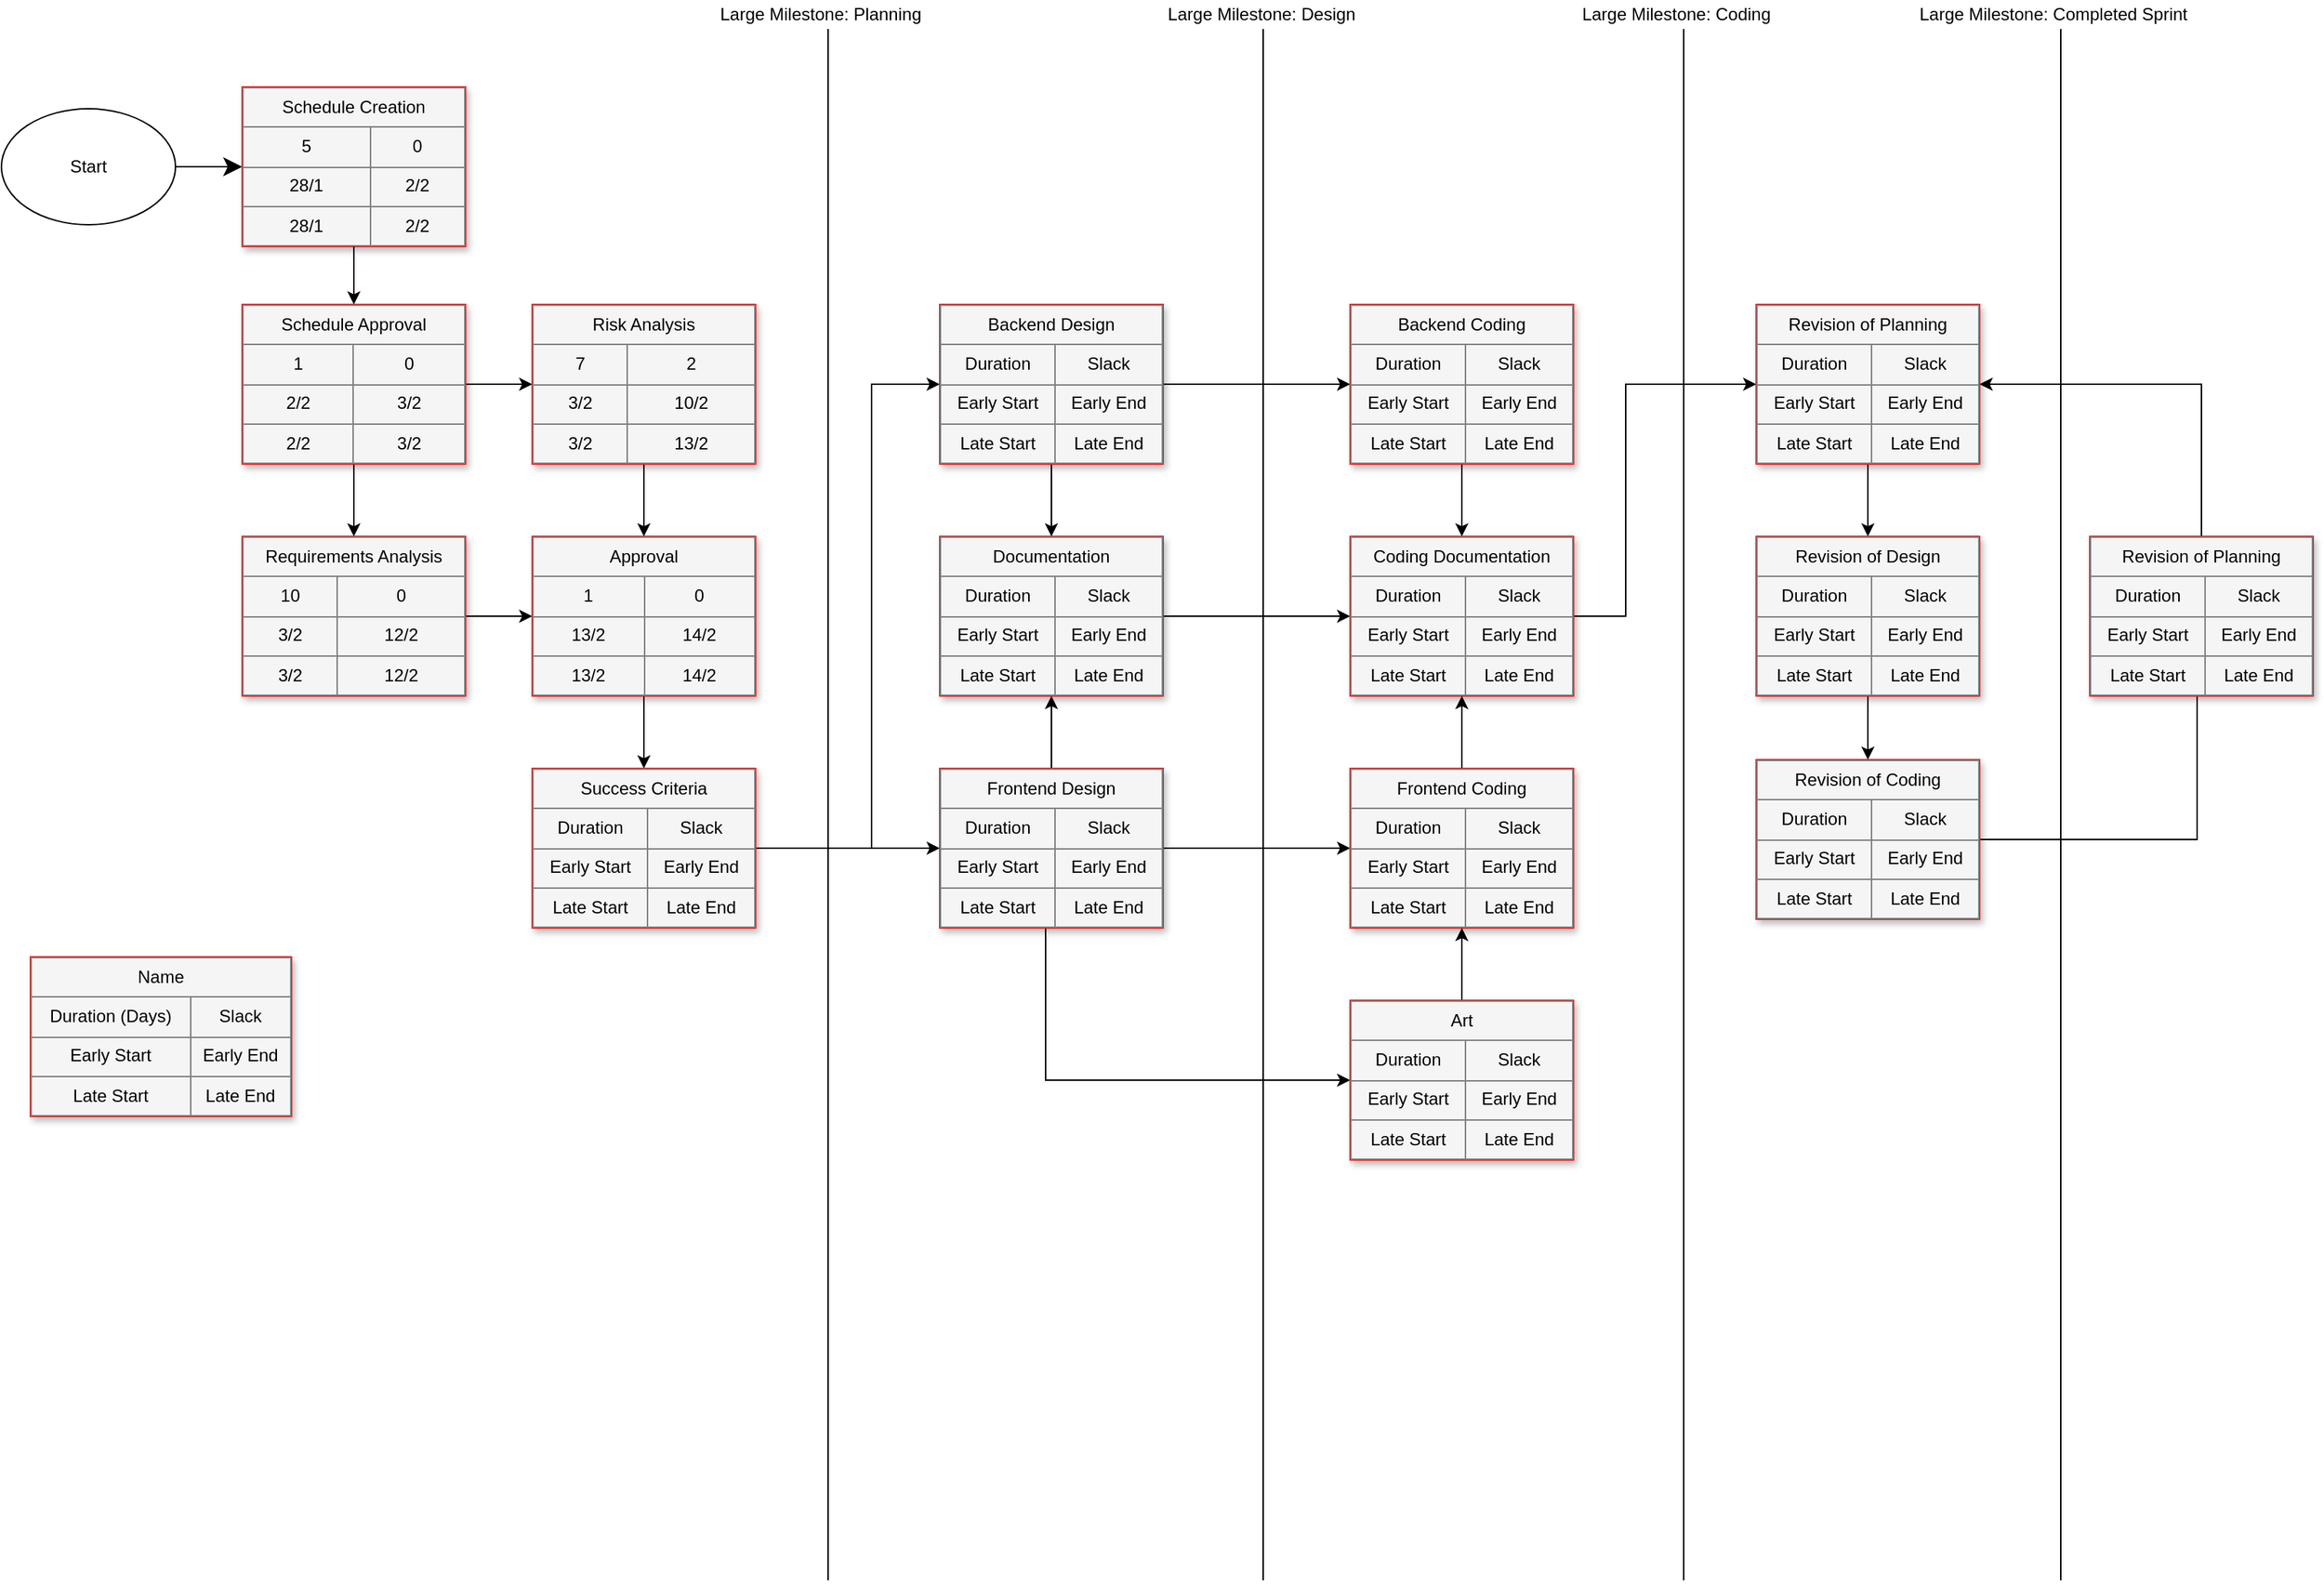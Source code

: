 <mxfile version="12.6.5" type="google"><diagram name="Page-1" id="9c096ad6-e400-ecc8-3e38-643d2caac077"><mxGraphModel dx="1422" dy="762" grid="1" gridSize="10" guides="1" tooltips="1" connect="1" arrows="1" fold="1" page="1" pageScale="1.5" pageWidth="1169" pageHeight="826" background="#ffffff" math="0" shadow="0"><root><mxCell id="0" style=";html=1;"/><mxCell id="1" style=";html=1;" parent="0"/><mxCell id="SbXObObbkJnOYklFhGYv-1" value="Start" style="ellipse;whiteSpace=wrap;html=1;" parent="1" vertex="1"><mxGeometry x="100" y="115" width="120" height="80" as="geometry"/></mxCell><mxCell id="SbXObObbkJnOYklFhGYv-2" style="edgeStyle=none;curved=1;html=1;startSize=10;endArrow=classic;endFill=1;endSize=10;strokeWidth=1;fontSize=12;exitX=1;exitY=0.5;exitDx=0;exitDy=0;entryX=0;entryY=0.5;entryDx=0;entryDy=0;" parent="1" source="SbXObObbkJnOYklFhGYv-1" target="SbXObObbkJnOYklFhGYv-5" edge="1"><mxGeometry relative="1" as="geometry"><mxPoint x="217" y="552" as="sourcePoint"/><mxPoint x="266" y="552" as="targetPoint"/></mxGeometry></mxCell><mxCell id="SbXObObbkJnOYklFhGYv-16" style="edgeStyle=orthogonalEdgeStyle;rounded=0;orthogonalLoop=1;jettySize=auto;html=1;exitX=0.5;exitY=1;exitDx=0;exitDy=0;entryX=0.5;entryY=0;entryDx=0;entryDy=0;" parent="1" source="SbXObObbkJnOYklFhGYv-3" target="SbXObObbkJnOYklFhGYv-14" edge="1"><mxGeometry relative="1" as="geometry"/></mxCell><mxCell id="SbXObObbkJnOYklFhGYv-3" value="&lt;table border=&quot;1&quot; width=&quot;100%&quot; style=&quot;width: 100% ; height: 100% ; border-collapse: collapse&quot;&gt;&lt;tbody&gt;&lt;tr&gt;&lt;td colspan=&quot;2&quot; align=&quot;center&quot;&gt;Risk Analysis&lt;/td&gt;&lt;/tr&gt;&lt;tr&gt;&lt;td&gt;7&lt;/td&gt;&lt;td&gt;2&lt;/td&gt;&lt;/tr&gt;&lt;tr&gt;&lt;td align=&quot;center&quot;&gt;3/2&lt;/td&gt;&lt;td align=&quot;center&quot;&gt;&lt;font style=&quot;font-size: 12px&quot;&gt;10/2&lt;/font&gt;&lt;/td&gt;&lt;/tr&gt;&lt;tr&gt;&lt;td align=&quot;center&quot;&gt;&lt;font style=&quot;font-size: 12px&quot;&gt;3/2&lt;/font&gt;&lt;/td&gt;&lt;td align=&quot;center&quot;&gt;13/2&lt;/td&gt;&lt;/tr&gt;&lt;/tbody&gt;&lt;/table&gt;" style="text;html=1;strokeColor=#FF0000;fillColor=#f5f5f5;overflow=fill;rounded=0;shadow=1;fontSize=12;align=center;" parent="1" vertex="1"><mxGeometry x="466" y="250" width="154" height="110" as="geometry"/></mxCell><mxCell id="SbXObObbkJnOYklFhGYv-5" value="&lt;table border=&quot;1&quot; width=&quot;100%&quot; style=&quot;width: 100% ; height: 100% ; border-collapse: collapse&quot;&gt;&lt;tbody&gt;&lt;tr&gt;&lt;td colspan=&quot;2&quot; align=&quot;center&quot;&gt;Schedule Creation&lt;/td&gt;&lt;/tr&gt;&lt;tr&gt;&lt;td&gt;5&lt;/td&gt;&lt;td&gt;0&lt;/td&gt;&lt;/tr&gt;&lt;tr&gt;&lt;td align=&quot;center&quot;&gt;28/1&lt;/td&gt;&lt;td align=&quot;center&quot;&gt;&lt;font style=&quot;font-size: 12px&quot;&gt;2/2&lt;/font&gt;&lt;/td&gt;&lt;/tr&gt;&lt;tr&gt;&lt;td align=&quot;center&quot;&gt;&lt;font style=&quot;font-size: 12px&quot;&gt;28/1&lt;/font&gt;&lt;/td&gt;&lt;td align=&quot;center&quot;&gt;2/2&lt;/td&gt;&lt;/tr&gt;&lt;/tbody&gt;&lt;/table&gt;" style="text;html=1;strokeColor=#FF0000;fillColor=#f5f5f5;overflow=fill;rounded=0;shadow=1;fontSize=12;align=center;" parent="1" vertex="1"><mxGeometry x="266" y="100" width="154" height="110" as="geometry"/></mxCell><mxCell id="SbXObObbkJnOYklFhGYv-6" value="" style="endArrow=none;html=1;" parent="1" edge="1"><mxGeometry width="50" height="50" relative="1" as="geometry"><mxPoint x="670" y="1130" as="sourcePoint"/><mxPoint x="670" y="60" as="targetPoint"/></mxGeometry></mxCell><mxCell id="SbXObObbkJnOYklFhGYv-7" value="Large Milestone: Planning" style="text;html=1;strokeColor=none;fillColor=none;align=center;verticalAlign=middle;whiteSpace=wrap;rounded=0;" parent="1" vertex="1"><mxGeometry x="580" y="40" width="170" height="20" as="geometry"/></mxCell><mxCell id="SbXObObbkJnOYklFhGYv-10" value="" style="edgeStyle=orthogonalEdgeStyle;rounded=0;orthogonalLoop=1;jettySize=auto;html=1;exitX=0.5;exitY=1;exitDx=0;exitDy=0;entryX=0.5;entryY=0;entryDx=0;entryDy=0;" parent="1" source="SbXObObbkJnOYklFhGYv-5" target="SbXObObbkJnOYklFhGYv-8" edge="1"><mxGeometry relative="1" as="geometry"><mxPoint x="196" y="290" as="sourcePoint"/><mxPoint x="186" y="305" as="targetPoint"/></mxGeometry></mxCell><mxCell id="SbXObObbkJnOYklFhGYv-12" value="" style="edgeStyle=orthogonalEdgeStyle;rounded=0;orthogonalLoop=1;jettySize=auto;html=1;" parent="1" source="SbXObObbkJnOYklFhGYv-8" target="SbXObObbkJnOYklFhGYv-11" edge="1"><mxGeometry relative="1" as="geometry"/></mxCell><mxCell id="SbXObObbkJnOYklFhGYv-13" style="edgeStyle=orthogonalEdgeStyle;rounded=0;orthogonalLoop=1;jettySize=auto;html=1;entryX=0;entryY=0.5;entryDx=0;entryDy=0;" parent="1" source="SbXObObbkJnOYklFhGYv-8" target="SbXObObbkJnOYklFhGYv-3" edge="1"><mxGeometry relative="1" as="geometry"/></mxCell><mxCell id="SbXObObbkJnOYklFhGYv-8" value="&lt;table border=&quot;1&quot; width=&quot;100%&quot; style=&quot;width: 100% ; height: 100% ; border-collapse: collapse&quot;&gt;&lt;tbody&gt;&lt;tr&gt;&lt;td colspan=&quot;2&quot; align=&quot;center&quot;&gt;Schedule Approval&lt;/td&gt;&lt;/tr&gt;&lt;tr&gt;&lt;td&gt;1&lt;/td&gt;&lt;td&gt;0&lt;/td&gt;&lt;/tr&gt;&lt;tr&gt;&lt;td align=&quot;center&quot;&gt;2/2&lt;/td&gt;&lt;td align=&quot;center&quot;&gt;&lt;font style=&quot;font-size: 12px&quot;&gt;3/2&lt;/font&gt;&lt;/td&gt;&lt;/tr&gt;&lt;tr&gt;&lt;td align=&quot;center&quot;&gt;2/2&lt;/td&gt;&lt;td align=&quot;center&quot;&gt;3/2&lt;/td&gt;&lt;/tr&gt;&lt;/tbody&gt;&lt;/table&gt;" style="text;html=1;strokeColor=#FF0000;fillColor=#f5f5f5;overflow=fill;rounded=0;shadow=1;fontSize=12;align=center;" parent="1" vertex="1"><mxGeometry x="266" y="250" width="154" height="110" as="geometry"/></mxCell><mxCell id="SbXObObbkJnOYklFhGYv-15" style="edgeStyle=orthogonalEdgeStyle;rounded=0;orthogonalLoop=1;jettySize=auto;html=1;exitX=1;exitY=0.5;exitDx=0;exitDy=0;entryX=0;entryY=0.5;entryDx=0;entryDy=0;" parent="1" source="SbXObObbkJnOYklFhGYv-11" target="SbXObObbkJnOYklFhGYv-14" edge="1"><mxGeometry relative="1" as="geometry"/></mxCell><mxCell id="SbXObObbkJnOYklFhGYv-11" value="&lt;table border=&quot;1&quot; width=&quot;100%&quot; style=&quot;width: 100% ; height: 100% ; border-collapse: collapse&quot;&gt;&lt;tbody&gt;&lt;tr&gt;&lt;td colspan=&quot;2&quot; align=&quot;center&quot;&gt;Requirements Analysis&lt;br&gt;&lt;/td&gt;&lt;/tr&gt;&lt;tr&gt;&lt;td&gt;10&lt;/td&gt;&lt;td&gt;0&lt;/td&gt;&lt;/tr&gt;&lt;tr&gt;&lt;td align=&quot;center&quot;&gt;3/2&lt;/td&gt;&lt;td align=&quot;center&quot;&gt;12/2&lt;/td&gt;&lt;/tr&gt;&lt;tr&gt;&lt;td align=&quot;center&quot;&gt;&lt;font style=&quot;font-size: 12px&quot;&gt;3/2&lt;/font&gt;&lt;/td&gt;&lt;td align=&quot;center&quot;&gt;12/2&lt;/td&gt;&lt;/tr&gt;&lt;/tbody&gt;&lt;/table&gt;" style="text;html=1;strokeColor=#FF0000;fillColor=#f5f5f5;overflow=fill;rounded=0;shadow=1;fontSize=12;align=center;" parent="1" vertex="1"><mxGeometry x="266" y="410" width="154" height="110" as="geometry"/></mxCell><mxCell id="SbXObObbkJnOYklFhGYv-18" style="edgeStyle=orthogonalEdgeStyle;rounded=0;orthogonalLoop=1;jettySize=auto;html=1;entryX=0.5;entryY=0;entryDx=0;entryDy=0;" parent="1" source="SbXObObbkJnOYklFhGYv-14" target="SbXObObbkJnOYklFhGYv-17" edge="1"><mxGeometry relative="1" as="geometry"/></mxCell><mxCell id="SbXObObbkJnOYklFhGYv-14" value="&lt;table border=&quot;1&quot; width=&quot;100%&quot; style=&quot;width: 100% ; height: 100% ; border-collapse: collapse&quot;&gt;&lt;tbody&gt;&lt;tr&gt;&lt;td colspan=&quot;2&quot; align=&quot;center&quot;&gt;Approval&lt;/td&gt;&lt;/tr&gt;&lt;tr&gt;&lt;td&gt;1&lt;/td&gt;&lt;td&gt;0&lt;/td&gt;&lt;/tr&gt;&lt;tr&gt;&lt;td align=&quot;center&quot;&gt;13/2&lt;/td&gt;&lt;td align=&quot;center&quot;&gt;&lt;font style=&quot;font-size: 12px&quot;&gt;14/2&lt;/font&gt;&lt;/td&gt;&lt;/tr&gt;&lt;tr&gt;&lt;td align=&quot;center&quot;&gt;&lt;font style=&quot;font-size: 12px&quot;&gt;13/2&lt;/font&gt;&lt;/td&gt;&lt;td align=&quot;center&quot;&gt;14/2&lt;/td&gt;&lt;/tr&gt;&lt;/tbody&gt;&lt;/table&gt;" style="text;html=1;strokeColor=#FF0000;fillColor=#f5f5f5;overflow=fill;rounded=0;shadow=1;fontSize=12;align=center;" parent="1" vertex="1"><mxGeometry x="466" y="410" width="154" height="110" as="geometry"/></mxCell><mxCell id="SbXObObbkJnOYklFhGYv-21" style="edgeStyle=orthogonalEdgeStyle;rounded=0;orthogonalLoop=1;jettySize=auto;html=1;entryX=0;entryY=0.5;entryDx=0;entryDy=0;" parent="1" source="SbXObObbkJnOYklFhGYv-17" target="SbXObObbkJnOYklFhGYv-20" edge="1"><mxGeometry relative="1" as="geometry"><mxPoint x="700" y="305" as="targetPoint"/><Array as="points"><mxPoint x="700" y="625"/><mxPoint x="700" y="305"/></Array></mxGeometry></mxCell><mxCell id="SbXObObbkJnOYklFhGYv-22" style="edgeStyle=orthogonalEdgeStyle;rounded=0;orthogonalLoop=1;jettySize=auto;html=1;entryX=0;entryY=0.5;entryDx=0;entryDy=0;" parent="1" source="SbXObObbkJnOYklFhGYv-17" target="SbXObObbkJnOYklFhGYv-23" edge="1"><mxGeometry relative="1" as="geometry"><mxPoint x="757" y="630" as="targetPoint"/></mxGeometry></mxCell><mxCell id="SbXObObbkJnOYklFhGYv-17" value="&lt;table border=&quot;1&quot; width=&quot;100%&quot; style=&quot;width: 100% ; height: 100% ; border-collapse: collapse&quot;&gt;&lt;tbody&gt;&lt;tr&gt;&lt;td colspan=&quot;2&quot; align=&quot;center&quot;&gt;Success Criteria&lt;/td&gt;&lt;/tr&gt;&lt;tr&gt;&lt;td&gt;Duration&lt;/td&gt;&lt;td&gt;Slack&lt;/td&gt;&lt;/tr&gt;&lt;tr&gt;&lt;td align=&quot;center&quot;&gt;Early Start&lt;/td&gt;&lt;td align=&quot;center&quot;&gt;&lt;font style=&quot;font-size: 12px&quot;&gt;Early End&lt;/font&gt;&lt;/td&gt;&lt;/tr&gt;&lt;tr&gt;&lt;td align=&quot;center&quot;&gt;&lt;font style=&quot;font-size: 12px&quot;&gt;Late Start&lt;/font&gt;&lt;/td&gt;&lt;td align=&quot;center&quot;&gt;Late End&lt;/td&gt;&lt;/tr&gt;&lt;/tbody&gt;&lt;/table&gt;" style="text;html=1;strokeColor=#FF0000;fillColor=#f5f5f5;overflow=fill;rounded=0;shadow=1;fontSize=12;align=center;" parent="1" vertex="1"><mxGeometry x="466" y="570" width="154" height="110" as="geometry"/></mxCell><mxCell id="SbXObObbkJnOYklFhGYv-26" style="edgeStyle=orthogonalEdgeStyle;rounded=0;orthogonalLoop=1;jettySize=auto;html=1;" parent="1" source="SbXObObbkJnOYklFhGYv-20" target="SbXObObbkJnOYklFhGYv-24" edge="1"><mxGeometry relative="1" as="geometry"/></mxCell><mxCell id="SbXObObbkJnOYklFhGYv-49" style="edgeStyle=orthogonalEdgeStyle;rounded=0;orthogonalLoop=1;jettySize=auto;html=1;entryX=0;entryY=0.5;entryDx=0;entryDy=0;" parent="1" source="SbXObObbkJnOYklFhGYv-20" target="SbXObObbkJnOYklFhGYv-32" edge="1"><mxGeometry relative="1" as="geometry"/></mxCell><mxCell id="SbXObObbkJnOYklFhGYv-20" value="&lt;table border=&quot;1&quot; width=&quot;100%&quot; style=&quot;width: 100% ; height: 100% ; border-collapse: collapse&quot;&gt;&lt;tbody&gt;&lt;tr&gt;&lt;td colspan=&quot;2&quot; align=&quot;center&quot;&gt;Backend Design&lt;br&gt;&lt;/td&gt;&lt;/tr&gt;&lt;tr&gt;&lt;td&gt;Duration&lt;/td&gt;&lt;td&gt;Slack&lt;/td&gt;&lt;/tr&gt;&lt;tr&gt;&lt;td align=&quot;center&quot;&gt;Early Start&lt;/td&gt;&lt;td align=&quot;center&quot;&gt;&lt;font style=&quot;font-size: 12px&quot;&gt;Early End&lt;/font&gt;&lt;/td&gt;&lt;/tr&gt;&lt;tr&gt;&lt;td align=&quot;center&quot;&gt;&lt;font style=&quot;font-size: 12px&quot;&gt;Late Start&lt;/font&gt;&lt;/td&gt;&lt;td align=&quot;center&quot;&gt;Late End&lt;/td&gt;&lt;/tr&gt;&lt;/tbody&gt;&lt;/table&gt;" style="text;html=1;strokeColor=#FF0000;fillColor=#f5f5f5;overflow=fill;rounded=0;shadow=1;fontSize=12;align=center;" parent="1" vertex="1"><mxGeometry x="747" y="250" width="154" height="110" as="geometry"/></mxCell><mxCell id="SbXObObbkJnOYklFhGYv-27" style="edgeStyle=orthogonalEdgeStyle;rounded=0;orthogonalLoop=1;jettySize=auto;html=1;entryX=0.5;entryY=1;entryDx=0;entryDy=0;" parent="1" source="SbXObObbkJnOYklFhGYv-23" target="SbXObObbkJnOYklFhGYv-24" edge="1"><mxGeometry relative="1" as="geometry"/></mxCell><mxCell id="SbXObObbkJnOYklFhGYv-50" style="edgeStyle=orthogonalEdgeStyle;rounded=0;orthogonalLoop=1;jettySize=auto;html=1;entryX=0;entryY=0.5;entryDx=0;entryDy=0;" parent="1" source="SbXObObbkJnOYklFhGYv-23" target="SbXObObbkJnOYklFhGYv-48" edge="1"><mxGeometry relative="1" as="geometry"/></mxCell><mxCell id="SbXObObbkJnOYklFhGYv-56" style="edgeStyle=orthogonalEdgeStyle;rounded=0;orthogonalLoop=1;jettySize=auto;html=1;entryX=0;entryY=0.5;entryDx=0;entryDy=0;exitX=0.5;exitY=1;exitDx=0;exitDy=0;" parent="1" source="SbXObObbkJnOYklFhGYv-23" target="SbXObObbkJnOYklFhGYv-55" edge="1"><mxGeometry relative="1" as="geometry"><Array as="points"><mxPoint x="820" y="680"/><mxPoint x="820" y="785"/></Array></mxGeometry></mxCell><mxCell id="SbXObObbkJnOYklFhGYv-23" value="&lt;table border=&quot;1&quot; width=&quot;100%&quot; style=&quot;width: 100% ; height: 100% ; border-collapse: collapse&quot;&gt;&lt;tbody&gt;&lt;tr&gt;&lt;td colspan=&quot;2&quot; align=&quot;center&quot;&gt;Frontend Design&lt;br&gt;&lt;/td&gt;&lt;/tr&gt;&lt;tr&gt;&lt;td&gt;Duration&lt;/td&gt;&lt;td&gt;Slack&lt;/td&gt;&lt;/tr&gt;&lt;tr&gt;&lt;td align=&quot;center&quot;&gt;Early Start&lt;/td&gt;&lt;td align=&quot;center&quot;&gt;&lt;font style=&quot;font-size: 12px&quot;&gt;Early End&lt;/font&gt;&lt;/td&gt;&lt;/tr&gt;&lt;tr&gt;&lt;td align=&quot;center&quot;&gt;&lt;font style=&quot;font-size: 12px&quot;&gt;Late Start&lt;/font&gt;&lt;/td&gt;&lt;td align=&quot;center&quot;&gt;Late End&lt;/td&gt;&lt;/tr&gt;&lt;/tbody&gt;&lt;/table&gt;" style="text;html=1;strokeColor=#FF0000;fillColor=#f5f5f5;overflow=fill;rounded=0;shadow=1;fontSize=12;align=center;" parent="1" vertex="1"><mxGeometry x="747" y="570" width="154" height="110" as="geometry"/></mxCell><mxCell id="SbXObObbkJnOYklFhGYv-34" style="edgeStyle=orthogonalEdgeStyle;rounded=0;orthogonalLoop=1;jettySize=auto;html=1;" parent="1" source="SbXObObbkJnOYklFhGYv-24" target="SbXObObbkJnOYklFhGYv-33" edge="1"><mxGeometry relative="1" as="geometry"/></mxCell><mxCell id="SbXObObbkJnOYklFhGYv-24" value="&lt;table border=&quot;1&quot; width=&quot;100%&quot; style=&quot;width: 100% ; height: 100% ; border-collapse: collapse&quot;&gt;&lt;tbody&gt;&lt;tr&gt;&lt;td colspan=&quot;2&quot; align=&quot;center&quot;&gt;Documentation&lt;/td&gt;&lt;/tr&gt;&lt;tr&gt;&lt;td&gt;Duration&lt;/td&gt;&lt;td&gt;Slack&lt;/td&gt;&lt;/tr&gt;&lt;tr&gt;&lt;td align=&quot;center&quot;&gt;Early Start&lt;/td&gt;&lt;td align=&quot;center&quot;&gt;&lt;font style=&quot;font-size: 12px&quot;&gt;Early End&lt;/font&gt;&lt;/td&gt;&lt;/tr&gt;&lt;tr&gt;&lt;td align=&quot;center&quot;&gt;&lt;font style=&quot;font-size: 12px&quot;&gt;Late Start&lt;/font&gt;&lt;/td&gt;&lt;td align=&quot;center&quot;&gt;Late End&lt;/td&gt;&lt;/tr&gt;&lt;/tbody&gt;&lt;/table&gt;" style="text;html=1;strokeColor=#FF0000;fillColor=#f5f5f5;overflow=fill;rounded=0;shadow=1;fontSize=12;align=center;" parent="1" vertex="1"><mxGeometry x="747" y="410" width="154" height="110" as="geometry"/></mxCell><mxCell id="SbXObObbkJnOYklFhGYv-28" value="" style="endArrow=none;html=1;" parent="1" edge="1"><mxGeometry width="50" height="50" relative="1" as="geometry"><mxPoint x="970" y="1130" as="sourcePoint"/><mxPoint x="970" y="60" as="targetPoint"/></mxGeometry></mxCell><mxCell id="SbXObObbkJnOYklFhGYv-29" value="Large Milestone: Design" style="text;html=1;strokeColor=none;fillColor=none;align=center;verticalAlign=middle;whiteSpace=wrap;rounded=0;" parent="1" vertex="1"><mxGeometry x="884" y="40" width="170" height="20" as="geometry"/></mxCell><mxCell id="SbXObObbkJnOYklFhGYv-35" style="edgeStyle=orthogonalEdgeStyle;rounded=0;orthogonalLoop=1;jettySize=auto;html=1;entryX=0.5;entryY=0;entryDx=0;entryDy=0;" parent="1" source="SbXObObbkJnOYklFhGYv-32" target="SbXObObbkJnOYklFhGYv-33" edge="1"><mxGeometry relative="1" as="geometry"/></mxCell><mxCell id="SbXObObbkJnOYklFhGYv-40" style="edgeStyle=orthogonalEdgeStyle;rounded=0;orthogonalLoop=1;jettySize=auto;html=1;entryX=0;entryY=0.5;entryDx=0;entryDy=0;" parent="1" source="SbXObObbkJnOYklFhGYv-33" target="SbXObObbkJnOYklFhGYv-39" edge="1"><mxGeometry relative="1" as="geometry"><mxPoint x="1184" y="560" as="sourcePoint"/><Array as="points"><mxPoint x="1220" y="465"/><mxPoint x="1220" y="305"/></Array></mxGeometry></mxCell><mxCell id="SbXObObbkJnOYklFhGYv-32" value="&lt;table border=&quot;1&quot; width=&quot;100%&quot; style=&quot;width: 100% ; height: 100% ; border-collapse: collapse&quot;&gt;&lt;tbody&gt;&lt;tr&gt;&lt;td colspan=&quot;2&quot; align=&quot;center&quot;&gt;Backend Coding&lt;br&gt;&lt;/td&gt;&lt;/tr&gt;&lt;tr&gt;&lt;td&gt;Duration&lt;/td&gt;&lt;td&gt;Slack&lt;/td&gt;&lt;/tr&gt;&lt;tr&gt;&lt;td align=&quot;center&quot;&gt;Early Start&lt;/td&gt;&lt;td align=&quot;center&quot;&gt;&lt;font style=&quot;font-size: 12px&quot;&gt;Early End&lt;/font&gt;&lt;/td&gt;&lt;/tr&gt;&lt;tr&gt;&lt;td align=&quot;center&quot;&gt;&lt;font style=&quot;font-size: 12px&quot;&gt;Late Start&lt;/font&gt;&lt;/td&gt;&lt;td align=&quot;center&quot;&gt;Late End&lt;/td&gt;&lt;/tr&gt;&lt;/tbody&gt;&lt;/table&gt;" style="text;html=1;strokeColor=#FF0000;fillColor=#f5f5f5;overflow=fill;rounded=0;shadow=1;fontSize=12;align=center;" parent="1" vertex="1"><mxGeometry x="1030" y="250" width="154" height="110" as="geometry"/></mxCell><mxCell id="SbXObObbkJnOYklFhGYv-33" value="&lt;table border=&quot;1&quot; width=&quot;100%&quot; style=&quot;width: 100% ; height: 100% ; border-collapse: collapse&quot;&gt;&lt;tbody&gt;&lt;tr&gt;&lt;td colspan=&quot;2&quot; align=&quot;center&quot;&gt;Coding Documentation&lt;br&gt;&lt;/td&gt;&lt;/tr&gt;&lt;tr&gt;&lt;td&gt;Duration&lt;/td&gt;&lt;td&gt;Slack&lt;/td&gt;&lt;/tr&gt;&lt;tr&gt;&lt;td align=&quot;center&quot;&gt;Early Start&lt;/td&gt;&lt;td align=&quot;center&quot;&gt;&lt;font style=&quot;font-size: 12px&quot;&gt;Early End&lt;/font&gt;&lt;/td&gt;&lt;/tr&gt;&lt;tr&gt;&lt;td align=&quot;center&quot;&gt;&lt;font style=&quot;font-size: 12px&quot;&gt;Late Start&lt;/font&gt;&lt;/td&gt;&lt;td align=&quot;center&quot;&gt;Late End&lt;/td&gt;&lt;/tr&gt;&lt;/tbody&gt;&lt;/table&gt;" style="text;html=1;strokeColor=#FF0000;fillColor=#f5f5f5;overflow=fill;rounded=0;shadow=1;fontSize=12;align=center;" parent="1" vertex="1"><mxGeometry x="1030" y="410" width="154" height="110" as="geometry"/></mxCell><mxCell id="SbXObObbkJnOYklFhGYv-37" value="" style="endArrow=none;html=1;" parent="1" edge="1"><mxGeometry width="50" height="50" relative="1" as="geometry"><mxPoint x="1260" y="1130" as="sourcePoint"/><mxPoint x="1260" y="60" as="targetPoint"/></mxGeometry></mxCell><mxCell id="SbXObObbkJnOYklFhGYv-38" value="Large Milestone: Coding" style="text;html=1;strokeColor=none;fillColor=none;align=center;verticalAlign=middle;whiteSpace=wrap;rounded=0;" parent="1" vertex="1"><mxGeometry x="1170" y="40" width="170" height="20" as="geometry"/></mxCell><mxCell id="SbXObObbkJnOYklFhGYv-43" style="edgeStyle=orthogonalEdgeStyle;rounded=0;orthogonalLoop=1;jettySize=auto;html=1;" parent="1" source="SbXObObbkJnOYklFhGYv-39" target="SbXObObbkJnOYklFhGYv-41" edge="1"><mxGeometry relative="1" as="geometry"/></mxCell><mxCell id="SbXObObbkJnOYklFhGYv-39" value="&lt;table border=&quot;1&quot; width=&quot;100%&quot; style=&quot;width: 100% ; height: 100% ; border-collapse: collapse&quot;&gt;&lt;tbody&gt;&lt;tr&gt;&lt;td colspan=&quot;2&quot; align=&quot;center&quot;&gt;Revision of Planning&lt;/td&gt;&lt;/tr&gt;&lt;tr&gt;&lt;td&gt;Duration&lt;/td&gt;&lt;td&gt;Slack&lt;/td&gt;&lt;/tr&gt;&lt;tr&gt;&lt;td align=&quot;center&quot;&gt;Early Start&lt;/td&gt;&lt;td align=&quot;center&quot;&gt;&lt;font style=&quot;font-size: 12px&quot;&gt;Early End&lt;/font&gt;&lt;/td&gt;&lt;/tr&gt;&lt;tr&gt;&lt;td align=&quot;center&quot;&gt;&lt;font style=&quot;font-size: 12px&quot;&gt;Late Start&lt;/font&gt;&lt;/td&gt;&lt;td align=&quot;center&quot;&gt;Late End&lt;/td&gt;&lt;/tr&gt;&lt;/tbody&gt;&lt;/table&gt;" style="text;html=1;strokeColor=#FF0000;fillColor=#f5f5f5;overflow=fill;rounded=0;shadow=1;fontSize=12;align=center;" parent="1" vertex="1"><mxGeometry x="1310" y="250" width="154" height="110" as="geometry"/></mxCell><mxCell id="SbXObObbkJnOYklFhGYv-44" style="edgeStyle=orthogonalEdgeStyle;rounded=0;orthogonalLoop=1;jettySize=auto;html=1;entryX=0.5;entryY=0;entryDx=0;entryDy=0;" parent="1" source="SbXObObbkJnOYklFhGYv-41" target="SbXObObbkJnOYklFhGYv-42" edge="1"><mxGeometry relative="1" as="geometry"/></mxCell><mxCell id="SbXObObbkJnOYklFhGYv-41" value="&lt;table border=&quot;1&quot; width=&quot;100%&quot; style=&quot;width: 100% ; height: 100% ; border-collapse: collapse&quot;&gt;&lt;tbody&gt;&lt;tr&gt;&lt;td colspan=&quot;2&quot; align=&quot;center&quot;&gt;Revision of Design&lt;/td&gt;&lt;/tr&gt;&lt;tr&gt;&lt;td&gt;Duration&lt;/td&gt;&lt;td&gt;Slack&lt;/td&gt;&lt;/tr&gt;&lt;tr&gt;&lt;td align=&quot;center&quot;&gt;Early Start&lt;/td&gt;&lt;td align=&quot;center&quot;&gt;&lt;font style=&quot;font-size: 12px&quot;&gt;Early End&lt;/font&gt;&lt;/td&gt;&lt;/tr&gt;&lt;tr&gt;&lt;td align=&quot;center&quot;&gt;&lt;font style=&quot;font-size: 12px&quot;&gt;Late Start&lt;/font&gt;&lt;/td&gt;&lt;td align=&quot;center&quot;&gt;Late End&lt;/td&gt;&lt;/tr&gt;&lt;/tbody&gt;&lt;/table&gt;" style="text;html=1;strokeColor=#FF0000;fillColor=#f5f5f5;overflow=fill;rounded=0;shadow=1;fontSize=12;align=center;" parent="1" vertex="1"><mxGeometry x="1310" y="410" width="154" height="110" as="geometry"/></mxCell><mxCell id="SbXObObbkJnOYklFhGYv-45" style="edgeStyle=orthogonalEdgeStyle;rounded=0;orthogonalLoop=1;jettySize=auto;html=1;exitX=1;exitY=0.5;exitDx=0;exitDy=0;entryX=0.5;entryY=1;entryDx=0;entryDy=0;" parent="1" source="SbXObObbkJnOYklFhGYv-42" target="SbXObObbkJnOYklFhGYv-52" edge="1"><mxGeometry relative="1" as="geometry"><mxPoint x="1577" y="200" as="targetPoint"/><Array as="points"><mxPoint x="1614" y="619"/><mxPoint x="1614" y="470"/></Array></mxGeometry></mxCell><mxCell id="SbXObObbkJnOYklFhGYv-42" value="&lt;table border=&quot;1&quot; width=&quot;100%&quot; style=&quot;width: 100% ; height: 100% ; border-collapse: collapse&quot;&gt;&lt;tbody&gt;&lt;tr&gt;&lt;td colspan=&quot;2&quot; align=&quot;center&quot;&gt;Revision of Coding&lt;/td&gt;&lt;/tr&gt;&lt;tr&gt;&lt;td&gt;Duration&lt;/td&gt;&lt;td&gt;Slack&lt;/td&gt;&lt;/tr&gt;&lt;tr&gt;&lt;td align=&quot;center&quot;&gt;Early Start&lt;/td&gt;&lt;td align=&quot;center&quot;&gt;&lt;font style=&quot;font-size: 12px&quot;&gt;Early End&lt;/font&gt;&lt;/td&gt;&lt;/tr&gt;&lt;tr&gt;&lt;td align=&quot;center&quot;&gt;&lt;font style=&quot;font-size: 12px&quot;&gt;Late Start&lt;/font&gt;&lt;/td&gt;&lt;td align=&quot;center&quot;&gt;Late End&lt;/td&gt;&lt;/tr&gt;&lt;/tbody&gt;&lt;/table&gt;" style="text;html=1;strokeColor=#FF0000;fillColor=#f5f5f5;overflow=fill;rounded=0;shadow=1;fontSize=12;align=center;" parent="1" vertex="1"><mxGeometry x="1310" y="564" width="154" height="110" as="geometry"/></mxCell><mxCell id="SbXObObbkJnOYklFhGYv-46" value="" style="endArrow=none;html=1;" parent="1" edge="1"><mxGeometry width="50" height="50" relative="1" as="geometry"><mxPoint x="1520" y="1130" as="sourcePoint"/><mxPoint x="1520" y="60" as="targetPoint"/></mxGeometry></mxCell><mxCell id="SbXObObbkJnOYklFhGYv-47" value="Large Milestone: Completed Sprint" style="text;html=1;strokeColor=none;fillColor=none;align=center;verticalAlign=middle;whiteSpace=wrap;rounded=0;" parent="1" vertex="1"><mxGeometry x="1420" y="40" width="190" height="20" as="geometry"/></mxCell><mxCell id="SbXObObbkJnOYklFhGYv-51" style="edgeStyle=orthogonalEdgeStyle;rounded=0;orthogonalLoop=1;jettySize=auto;html=1;entryX=0.5;entryY=1;entryDx=0;entryDy=0;" parent="1" source="SbXObObbkJnOYklFhGYv-48" target="SbXObObbkJnOYklFhGYv-33" edge="1"><mxGeometry relative="1" as="geometry"/></mxCell><mxCell id="SbXObObbkJnOYklFhGYv-48" value="&lt;table border=&quot;1&quot; width=&quot;100%&quot; style=&quot;width: 100% ; height: 100% ; border-collapse: collapse&quot;&gt;&lt;tbody&gt;&lt;tr&gt;&lt;td colspan=&quot;2&quot; align=&quot;center&quot;&gt;Frontend Coding&lt;br&gt;&lt;/td&gt;&lt;/tr&gt;&lt;tr&gt;&lt;td&gt;Duration&lt;/td&gt;&lt;td&gt;Slack&lt;/td&gt;&lt;/tr&gt;&lt;tr&gt;&lt;td align=&quot;center&quot;&gt;Early Start&lt;/td&gt;&lt;td align=&quot;center&quot;&gt;&lt;font style=&quot;font-size: 12px&quot;&gt;Early End&lt;/font&gt;&lt;/td&gt;&lt;/tr&gt;&lt;tr&gt;&lt;td align=&quot;center&quot;&gt;&lt;font style=&quot;font-size: 12px&quot;&gt;Late Start&lt;/font&gt;&lt;/td&gt;&lt;td align=&quot;center&quot;&gt;Late End&lt;/td&gt;&lt;/tr&gt;&lt;/tbody&gt;&lt;/table&gt;" style="text;html=1;strokeColor=#FF0000;fillColor=#f5f5f5;overflow=fill;rounded=0;shadow=1;fontSize=12;align=center;" parent="1" vertex="1"><mxGeometry x="1030" y="570" width="154" height="110" as="geometry"/></mxCell><mxCell id="SbXObObbkJnOYklFhGYv-53" style="edgeStyle=orthogonalEdgeStyle;rounded=0;orthogonalLoop=1;jettySize=auto;html=1;entryX=1;entryY=0.5;entryDx=0;entryDy=0;exitX=0.5;exitY=0;exitDx=0;exitDy=0;" parent="1" source="SbXObObbkJnOYklFhGYv-52" target="SbXObObbkJnOYklFhGYv-39" edge="1"><mxGeometry relative="1" as="geometry"/></mxCell><mxCell id="SbXObObbkJnOYklFhGYv-52" value="&lt;table border=&quot;1&quot; width=&quot;100%&quot; style=&quot;width: 100% ; height: 100% ; border-collapse: collapse&quot;&gt;&lt;tbody&gt;&lt;tr&gt;&lt;td colspan=&quot;2&quot; align=&quot;center&quot;&gt;Revision of Planning&lt;/td&gt;&lt;/tr&gt;&lt;tr&gt;&lt;td&gt;Duration&lt;/td&gt;&lt;td&gt;Slack&lt;/td&gt;&lt;/tr&gt;&lt;tr&gt;&lt;td align=&quot;center&quot;&gt;Early Start&lt;/td&gt;&lt;td align=&quot;center&quot;&gt;&lt;font style=&quot;font-size: 12px&quot;&gt;Early End&lt;/font&gt;&lt;/td&gt;&lt;/tr&gt;&lt;tr&gt;&lt;td align=&quot;center&quot;&gt;&lt;font style=&quot;font-size: 12px&quot;&gt;Late Start&lt;/font&gt;&lt;/td&gt;&lt;td align=&quot;center&quot;&gt;Late End&lt;/td&gt;&lt;/tr&gt;&lt;/tbody&gt;&lt;/table&gt;" style="text;html=1;strokeColor=#FF0000;fillColor=#f5f5f5;overflow=fill;rounded=0;shadow=1;fontSize=12;align=center;" parent="1" vertex="1"><mxGeometry x="1540" y="410" width="154" height="110" as="geometry"/></mxCell><mxCell id="SbXObObbkJnOYklFhGYv-54" value="&lt;table border=&quot;1&quot; width=&quot;100%&quot; style=&quot;width: 100% ; height: 100% ; border-collapse: collapse&quot;&gt;&lt;tbody&gt;&lt;tr&gt;&lt;td colspan=&quot;2&quot; align=&quot;center&quot;&gt;Name&lt;/td&gt;&lt;/tr&gt;&lt;tr&gt;&lt;td&gt;Duration (Days)&lt;/td&gt;&lt;td&gt;Slack&lt;/td&gt;&lt;/tr&gt;&lt;tr&gt;&lt;td align=&quot;center&quot;&gt;Early Start&lt;/td&gt;&lt;td align=&quot;center&quot;&gt;&lt;font style=&quot;font-size: 12px&quot;&gt;Early End&lt;/font&gt;&lt;/td&gt;&lt;/tr&gt;&lt;tr&gt;&lt;td align=&quot;center&quot;&gt;&lt;font style=&quot;font-size: 12px&quot;&gt;Late Start&lt;/font&gt;&lt;/td&gt;&lt;td align=&quot;center&quot;&gt;Late End&lt;/td&gt;&lt;/tr&gt;&lt;/tbody&gt;&lt;/table&gt;" style="text;html=1;strokeColor=#FF0000;fillColor=#f5f5f5;overflow=fill;rounded=0;shadow=1;fontSize=12;align=center;" parent="1" vertex="1"><mxGeometry x="120" y="700" width="180" height="110" as="geometry"/></mxCell><mxCell id="SbXObObbkJnOYklFhGYv-57" style="edgeStyle=orthogonalEdgeStyle;rounded=0;orthogonalLoop=1;jettySize=auto;html=1;entryX=0.5;entryY=1;entryDx=0;entryDy=0;exitX=0.5;exitY=0;exitDx=0;exitDy=0;" parent="1" source="SbXObObbkJnOYklFhGYv-55" target="SbXObObbkJnOYklFhGYv-48" edge="1"><mxGeometry relative="1" as="geometry"><mxPoint x="1184" y="915.059" as="sourcePoint"/><Array as="points"><mxPoint x="1107" y="710"/><mxPoint x="1107" y="710"/></Array></mxGeometry></mxCell><mxCell id="SbXObObbkJnOYklFhGYv-55" value="&lt;table border=&quot;1&quot; width=&quot;100%&quot; style=&quot;width: 100% ; height: 100% ; border-collapse: collapse&quot;&gt;&lt;tbody&gt;&lt;tr&gt;&lt;td colspan=&quot;2&quot; align=&quot;center&quot;&gt;Art&lt;/td&gt;&lt;/tr&gt;&lt;tr&gt;&lt;td&gt;Duration&lt;/td&gt;&lt;td&gt;Slack&lt;/td&gt;&lt;/tr&gt;&lt;tr&gt;&lt;td align=&quot;center&quot;&gt;Early Start&lt;/td&gt;&lt;td align=&quot;center&quot;&gt;&lt;font style=&quot;font-size: 12px&quot;&gt;Early End&lt;/font&gt;&lt;/td&gt;&lt;/tr&gt;&lt;tr&gt;&lt;td align=&quot;center&quot;&gt;&lt;font style=&quot;font-size: 12px&quot;&gt;Late Start&lt;/font&gt;&lt;/td&gt;&lt;td align=&quot;center&quot;&gt;Late End&lt;/td&gt;&lt;/tr&gt;&lt;/tbody&gt;&lt;/table&gt;" style="text;html=1;strokeColor=#FF0000;fillColor=#f5f5f5;overflow=fill;rounded=0;shadow=1;fontSize=12;align=center;" parent="1" vertex="1"><mxGeometry x="1030" y="730" width="154" height="110" as="geometry"/></mxCell></root></mxGraphModel></diagram></mxfile>